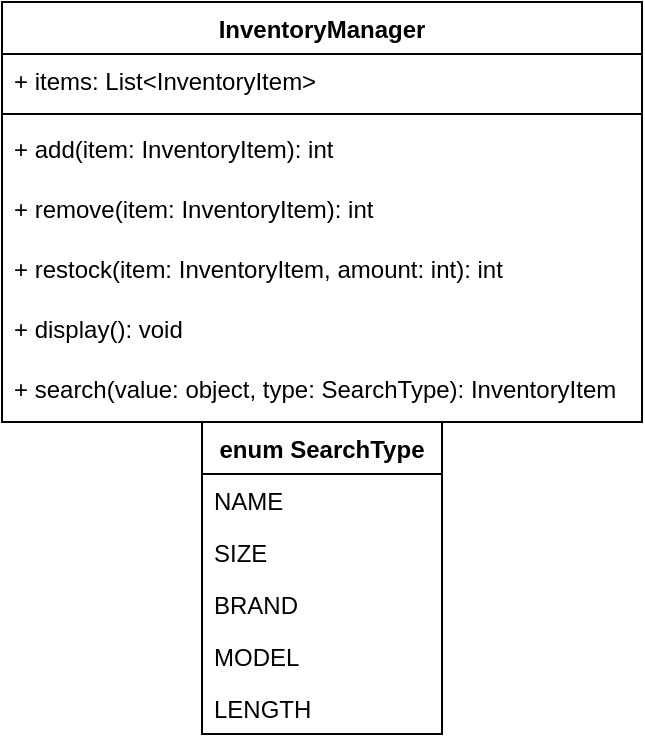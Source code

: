 <mxfile version="20.3.0" type="device"><diagram id="I2MgE4T2HLEvRAbVxoa3" name="Milestone"><mxGraphModel dx="926" dy="931" grid="1" gridSize="10" guides="1" tooltips="1" connect="1" arrows="1" fold="1" page="1" pageScale="1" pageWidth="850" pageHeight="1100" math="0" shadow="0"><root><mxCell id="0"/><mxCell id="1" parent="0"/><mxCell id="mdKIUPPyO5ctln4PsmIo-1" value="InventoryManager" style="swimlane;fontStyle=1;align=center;verticalAlign=top;childLayout=stackLayout;horizontal=1;startSize=26;horizontalStack=0;resizeParent=1;resizeParentMax=0;resizeLast=0;collapsible=1;marginBottom=0;" parent="1" vertex="1"><mxGeometry width="320" height="210" as="geometry"/></mxCell><mxCell id="mdKIUPPyO5ctln4PsmIo-2" value="+ items: List&lt;InventoryItem&gt;" style="text;strokeColor=none;fillColor=none;align=left;verticalAlign=top;spacingLeft=4;spacingRight=4;overflow=hidden;rotatable=0;points=[[0,0.5],[1,0.5]];portConstraint=eastwest;" parent="mdKIUPPyO5ctln4PsmIo-1" vertex="1"><mxGeometry y="26" width="320" height="26" as="geometry"/></mxCell><mxCell id="mdKIUPPyO5ctln4PsmIo-3" value="" style="line;strokeWidth=1;fillColor=none;align=left;verticalAlign=middle;spacingTop=-1;spacingLeft=3;spacingRight=3;rotatable=0;labelPosition=right;points=[];portConstraint=eastwest;strokeColor=inherit;" parent="mdKIUPPyO5ctln4PsmIo-1" vertex="1"><mxGeometry y="52" width="320" height="8" as="geometry"/></mxCell><mxCell id="mdKIUPPyO5ctln4PsmIo-4" value="+ add(item: InventoryItem): int" style="text;strokeColor=none;fillColor=none;align=left;verticalAlign=top;spacingLeft=4;spacingRight=4;overflow=hidden;rotatable=0;points=[[0,0.5],[1,0.5]];portConstraint=eastwest;" parent="mdKIUPPyO5ctln4PsmIo-1" vertex="1"><mxGeometry y="60" width="320" height="30" as="geometry"/></mxCell><mxCell id="mdKIUPPyO5ctln4PsmIo-6" value="+ remove(item: InventoryItem): int" style="text;strokeColor=none;fillColor=none;align=left;verticalAlign=top;spacingLeft=4;spacingRight=4;overflow=hidden;rotatable=0;points=[[0,0.5],[1,0.5]];portConstraint=eastwest;" parent="mdKIUPPyO5ctln4PsmIo-1" vertex="1"><mxGeometry y="90" width="320" height="30" as="geometry"/></mxCell><mxCell id="mdKIUPPyO5ctln4PsmIo-7" value="+ restock(item: InventoryItem, amount: int): int" style="text;strokeColor=none;fillColor=none;align=left;verticalAlign=top;spacingLeft=4;spacingRight=4;overflow=hidden;rotatable=0;points=[[0,0.5],[1,0.5]];portConstraint=eastwest;" parent="mdKIUPPyO5ctln4PsmIo-1" vertex="1"><mxGeometry y="120" width="320" height="30" as="geometry"/></mxCell><mxCell id="mdKIUPPyO5ctln4PsmIo-8" value="+ display(): void" style="text;strokeColor=none;fillColor=none;align=left;verticalAlign=top;spacingLeft=4;spacingRight=4;overflow=hidden;rotatable=0;points=[[0,0.5],[1,0.5]];portConstraint=eastwest;" parent="mdKIUPPyO5ctln4PsmIo-1" vertex="1"><mxGeometry y="150" width="320" height="30" as="geometry"/></mxCell><mxCell id="mdKIUPPyO5ctln4PsmIo-17" value="+ search(value: object, type: SearchType): InventoryItem" style="text;strokeColor=none;fillColor=none;align=left;verticalAlign=top;spacingLeft=4;spacingRight=4;overflow=hidden;rotatable=0;points=[[0,0.5],[1,0.5]];portConstraint=eastwest;" parent="mdKIUPPyO5ctln4PsmIo-1" vertex="1"><mxGeometry y="180" width="320" height="30" as="geometry"/></mxCell><mxCell id="mdKIUPPyO5ctln4PsmIo-18" value="enum SearchType" style="swimlane;fontStyle=1;align=center;verticalAlign=top;childLayout=stackLayout;horizontal=1;startSize=26;horizontalStack=0;resizeParent=1;resizeParentMax=0;resizeLast=0;collapsible=1;marginBottom=0;" parent="1" vertex="1"><mxGeometry x="100" y="210" width="120" height="156" as="geometry"/></mxCell><mxCell id="mdKIUPPyO5ctln4PsmIo-19" value="NAME" style="text;strokeColor=none;fillColor=none;align=left;verticalAlign=top;spacingLeft=4;spacingRight=4;overflow=hidden;rotatable=0;points=[[0,0.5],[1,0.5]];portConstraint=eastwest;" parent="mdKIUPPyO5ctln4PsmIo-18" vertex="1"><mxGeometry y="26" width="120" height="26" as="geometry"/></mxCell><mxCell id="mdKIUPPyO5ctln4PsmIo-25" value="SIZE" style="text;strokeColor=none;fillColor=none;align=left;verticalAlign=top;spacingLeft=4;spacingRight=4;overflow=hidden;rotatable=0;points=[[0,0.5],[1,0.5]];portConstraint=eastwest;" parent="mdKIUPPyO5ctln4PsmIo-18" vertex="1"><mxGeometry y="52" width="120" height="26" as="geometry"/></mxCell><mxCell id="mdKIUPPyO5ctln4PsmIo-26" value="BRAND" style="text;strokeColor=none;fillColor=none;align=left;verticalAlign=top;spacingLeft=4;spacingRight=4;overflow=hidden;rotatable=0;points=[[0,0.5],[1,0.5]];portConstraint=eastwest;" parent="mdKIUPPyO5ctln4PsmIo-18" vertex="1"><mxGeometry y="78" width="120" height="26" as="geometry"/></mxCell><mxCell id="mdKIUPPyO5ctln4PsmIo-27" value="MODEL" style="text;strokeColor=none;fillColor=none;align=left;verticalAlign=top;spacingLeft=4;spacingRight=4;overflow=hidden;rotatable=0;points=[[0,0.5],[1,0.5]];portConstraint=eastwest;" parent="mdKIUPPyO5ctln4PsmIo-18" vertex="1"><mxGeometry y="104" width="120" height="26" as="geometry"/></mxCell><mxCell id="mdKIUPPyO5ctln4PsmIo-28" value="LENGTH" style="text;strokeColor=none;fillColor=none;align=left;verticalAlign=top;spacingLeft=4;spacingRight=4;overflow=hidden;rotatable=0;points=[[0,0.5],[1,0.5]];portConstraint=eastwest;" parent="mdKIUPPyO5ctln4PsmIo-18" vertex="1"><mxGeometry y="130" width="120" height="26" as="geometry"/></mxCell></root></mxGraphModel></diagram></mxfile>